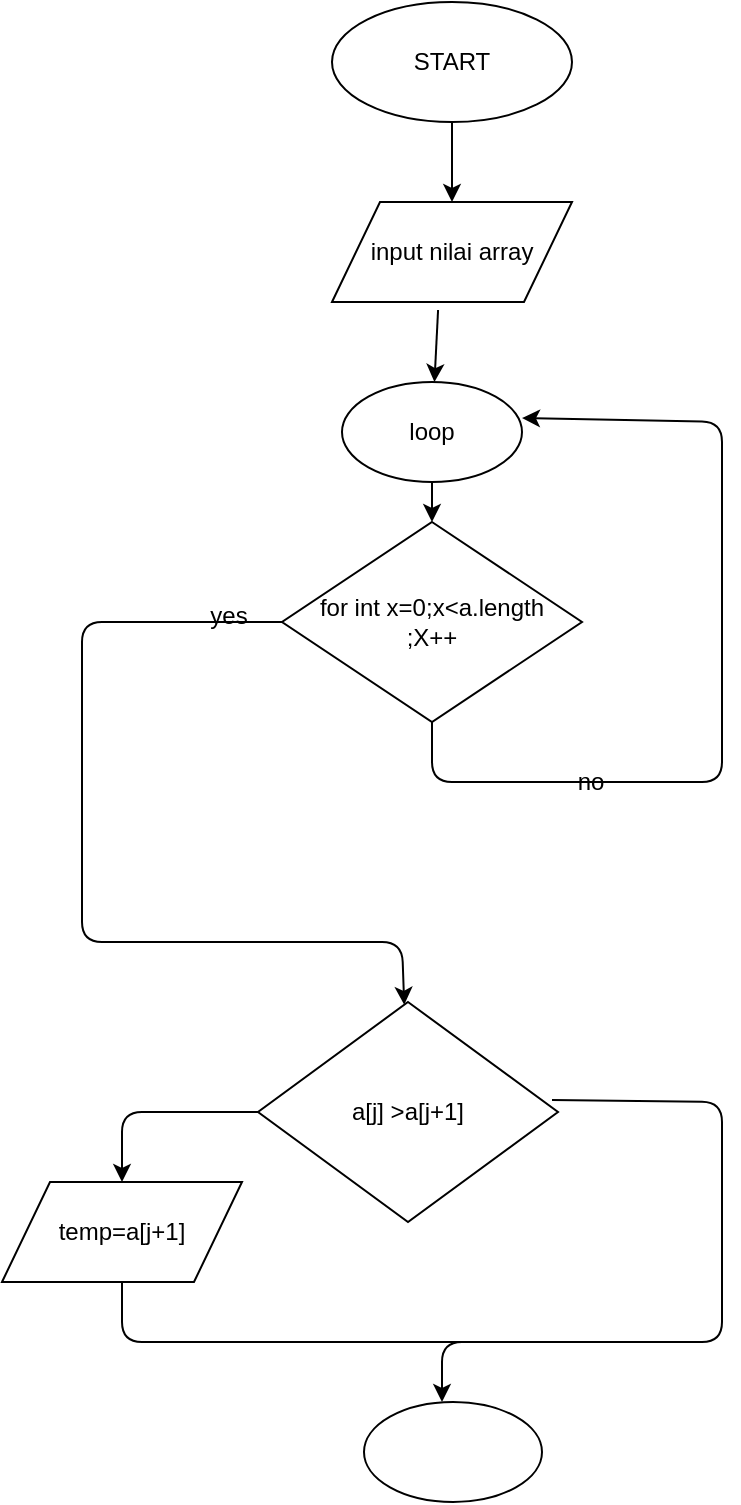 <mxfile version="13.0.3" type="device"><diagram id="eZ1VQBkMopruGqE97i5O" name="Halaman-1"><mxGraphModel dx="852" dy="494" grid="1" gridSize="10" guides="1" tooltips="1" connect="1" arrows="1" fold="1" page="1" pageScale="1" pageWidth="850" pageHeight="1100" math="0" shadow="0"><root><mxCell id="0"/><mxCell id="1" parent="0"/><mxCell id="2RrMlqJawmKA7VnsLa78-1" value="START" style="ellipse;whiteSpace=wrap;html=1;" vertex="1" parent="1"><mxGeometry x="365" y="50" width="120" height="60" as="geometry"/></mxCell><mxCell id="2RrMlqJawmKA7VnsLa78-2" value="" style="endArrow=classic;html=1;exitX=0.5;exitY=1;exitDx=0;exitDy=0;" edge="1" parent="1" source="2RrMlqJawmKA7VnsLa78-1"><mxGeometry width="50" height="50" relative="1" as="geometry"><mxPoint x="400" y="280" as="sourcePoint"/><mxPoint x="425" y="150" as="targetPoint"/></mxGeometry></mxCell><mxCell id="2RrMlqJawmKA7VnsLa78-3" value="input nilai array" style="shape=parallelogram;perimeter=parallelogramPerimeter;whiteSpace=wrap;html=1;" vertex="1" parent="1"><mxGeometry x="365" y="150" width="120" height="50" as="geometry"/></mxCell><mxCell id="2RrMlqJawmKA7VnsLa78-4" value="" style="endArrow=classic;html=1;exitX=0.442;exitY=1.08;exitDx=0;exitDy=0;exitPerimeter=0;" edge="1" parent="1" source="2RrMlqJawmKA7VnsLa78-3" target="2RrMlqJawmKA7VnsLa78-5"><mxGeometry width="50" height="50" relative="1" as="geometry"><mxPoint x="400" y="280" as="sourcePoint"/><mxPoint x="418" y="250" as="targetPoint"/></mxGeometry></mxCell><mxCell id="2RrMlqJawmKA7VnsLa78-5" value="loop" style="ellipse;whiteSpace=wrap;html=1;" vertex="1" parent="1"><mxGeometry x="370" y="240" width="90" height="50" as="geometry"/></mxCell><mxCell id="2RrMlqJawmKA7VnsLa78-6" value="" style="endArrow=classic;html=1;exitX=0.5;exitY=1;exitDx=0;exitDy=0;" edge="1" parent="1" source="2RrMlqJawmKA7VnsLa78-5"><mxGeometry width="50" height="50" relative="1" as="geometry"><mxPoint x="400" y="340" as="sourcePoint"/><mxPoint x="415" y="310" as="targetPoint"/></mxGeometry></mxCell><mxCell id="2RrMlqJawmKA7VnsLa78-7" value="for int x=0;x&amp;lt;a.length&lt;br&gt;;X++" style="rhombus;whiteSpace=wrap;html=1;" vertex="1" parent="1"><mxGeometry x="340" y="310" width="150" height="100" as="geometry"/></mxCell><mxCell id="2RrMlqJawmKA7VnsLa78-8" value="" style="endArrow=classic;html=1;exitX=0.5;exitY=1;exitDx=0;exitDy=0;entryX=1;entryY=0.36;entryDx=0;entryDy=0;entryPerimeter=0;" edge="1" parent="1" source="2RrMlqJawmKA7VnsLa78-7" target="2RrMlqJawmKA7VnsLa78-5"><mxGeometry width="50" height="50" relative="1" as="geometry"><mxPoint x="400" y="480" as="sourcePoint"/><mxPoint x="470" y="260" as="targetPoint"/><Array as="points"><mxPoint x="415" y="440"/><mxPoint x="560" y="440"/><mxPoint x="560" y="260"/></Array></mxGeometry></mxCell><mxCell id="2RrMlqJawmKA7VnsLa78-9" value="no" style="text;html=1;align=center;verticalAlign=middle;resizable=0;points=[];autosize=1;" vertex="1" parent="1"><mxGeometry x="479" y="430" width="30" height="20" as="geometry"/></mxCell><mxCell id="2RrMlqJawmKA7VnsLa78-11" value="" style="endArrow=classic;html=1;exitX=0;exitY=0.5;exitDx=0;exitDy=0;" edge="1" parent="1" source="2RrMlqJawmKA7VnsLa78-7" target="2RrMlqJawmKA7VnsLa78-12"><mxGeometry width="50" height="50" relative="1" as="geometry"><mxPoint x="330" y="370" as="sourcePoint"/><mxPoint x="400" y="560" as="targetPoint"/><Array as="points"><mxPoint x="240" y="360"/><mxPoint x="240" y="520"/><mxPoint x="400" y="520"/></Array></mxGeometry></mxCell><mxCell id="2RrMlqJawmKA7VnsLa78-12" value="a[j] &amp;gt;a[j+1]" style="rhombus;whiteSpace=wrap;html=1;" vertex="1" parent="1"><mxGeometry x="328" y="550" width="150" height="110" as="geometry"/></mxCell><mxCell id="2RrMlqJawmKA7VnsLa78-13" value="" style="endArrow=classic;html=1;exitX=0.98;exitY=0.445;exitDx=0;exitDy=0;exitPerimeter=0;" edge="1" parent="1" source="2RrMlqJawmKA7VnsLa78-12"><mxGeometry width="50" height="50" relative="1" as="geometry"><mxPoint x="479" y="605" as="sourcePoint"/><mxPoint x="420" y="750" as="targetPoint"/><Array as="points"><mxPoint x="560" y="600"/><mxPoint x="560" y="720"/><mxPoint x="420" y="720"/></Array></mxGeometry></mxCell><mxCell id="2RrMlqJawmKA7VnsLa78-14" value="" style="endArrow=classic;html=1;exitX=0;exitY=0.5;exitDx=0;exitDy=0;" edge="1" parent="1" source="2RrMlqJawmKA7VnsLa78-12"><mxGeometry width="50" height="50" relative="1" as="geometry"><mxPoint x="320" y="600" as="sourcePoint"/><mxPoint x="260" y="640" as="targetPoint"/><Array as="points"><mxPoint x="260" y="605"/></Array></mxGeometry></mxCell><mxCell id="2RrMlqJawmKA7VnsLa78-15" value="yes" style="text;html=1;align=center;verticalAlign=middle;resizable=0;points=[];autosize=1;" vertex="1" parent="1"><mxGeometry x="298" y="347" width="30" height="20" as="geometry"/></mxCell><mxCell id="2RrMlqJawmKA7VnsLa78-17" value="temp=a[j+1]" style="shape=parallelogram;perimeter=parallelogramPerimeter;whiteSpace=wrap;html=1;" vertex="1" parent="1"><mxGeometry x="200" y="640" width="120" height="50" as="geometry"/></mxCell><mxCell id="2RrMlqJawmKA7VnsLa78-18" value="" style="endArrow=none;html=1;entryX=0.5;entryY=1;entryDx=0;entryDy=0;" edge="1" parent="1" target="2RrMlqJawmKA7VnsLa78-17"><mxGeometry width="50" height="50" relative="1" as="geometry"><mxPoint x="430" y="720" as="sourcePoint"/><mxPoint x="250" y="710" as="targetPoint"/><Array as="points"><mxPoint x="260" y="720"/></Array></mxGeometry></mxCell><mxCell id="2RrMlqJawmKA7VnsLa78-19" value="" style="ellipse;whiteSpace=wrap;html=1;" vertex="1" parent="1"><mxGeometry x="381" y="750" width="89" height="50" as="geometry"/></mxCell></root></mxGraphModel></diagram></mxfile>